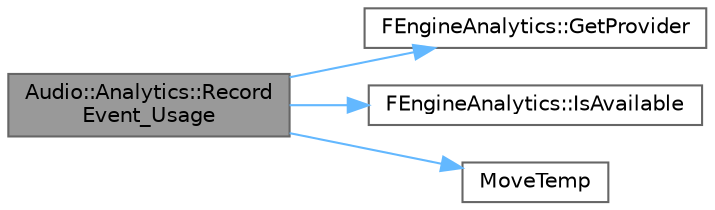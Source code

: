 digraph "Audio::Analytics::RecordEvent_Usage"
{
 // INTERACTIVE_SVG=YES
 // LATEX_PDF_SIZE
  bgcolor="transparent";
  edge [fontname=Helvetica,fontsize=10,labelfontname=Helvetica,labelfontsize=10];
  node [fontname=Helvetica,fontsize=10,shape=box,height=0.2,width=0.4];
  rankdir="LR";
  Node1 [id="Node000001",label="Audio::Analytics::Record\lEvent_Usage",height=0.2,width=0.4,color="gray40", fillcolor="grey60", style="filled", fontcolor="black",tooltip=" "];
  Node1 -> Node2 [id="edge1_Node000001_Node000002",color="steelblue1",style="solid",tooltip=" "];
  Node2 [id="Node000002",label="FEngineAnalytics::GetProvider",height=0.2,width=0.4,color="grey40", fillcolor="white", style="filled",URL="$db/d89/classFEngineAnalytics.html#a30adea1b864718571f1b10afb9e27c55",tooltip="Return the provider instance."];
  Node1 -> Node3 [id="edge2_Node000001_Node000003",color="steelblue1",style="solid",tooltip=" "];
  Node3 [id="Node000003",label="FEngineAnalytics::IsAvailable",height=0.2,width=0.4,color="grey40", fillcolor="white", style="filled",URL="$db/d89/classFEngineAnalytics.html#a959790abf3ccde2d06766f876b0fab1c",tooltip="Helper function to determine if the provider is valid."];
  Node1 -> Node4 [id="edge3_Node000001_Node000004",color="steelblue1",style="solid",tooltip=" "];
  Node4 [id="Node000004",label="MoveTemp",height=0.2,width=0.4,color="grey40", fillcolor="white", style="filled",URL="$d4/d24/UnrealTemplate_8h.html#ad5e6c049aeb9c9115fec514ba581dbb6",tooltip="MoveTemp will cast a reference to an rvalue reference."];
}
